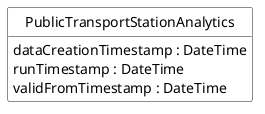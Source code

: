 @startuml
hide circle
hide methods
hide stereotype
show <<Enumeration>> stereotype
skinparam class {
   BackgroundColor<<Enumeration>> #E6F5F7
   BackgroundColor<<Ref>> #FFFFE0
   BackgroundColor<<Pivot>> #FFFFFFF
   BackgroundColor<<SimpleType>> #E2F0DA
   BackgroundColor #FCF2E3
}

class PublicTransportStationAnalytics <<Pivot>> {
    dataCreationTimestamp : DateTime
    runTimestamp : DateTime
    validFromTimestamp : DateTime
}


@enduml